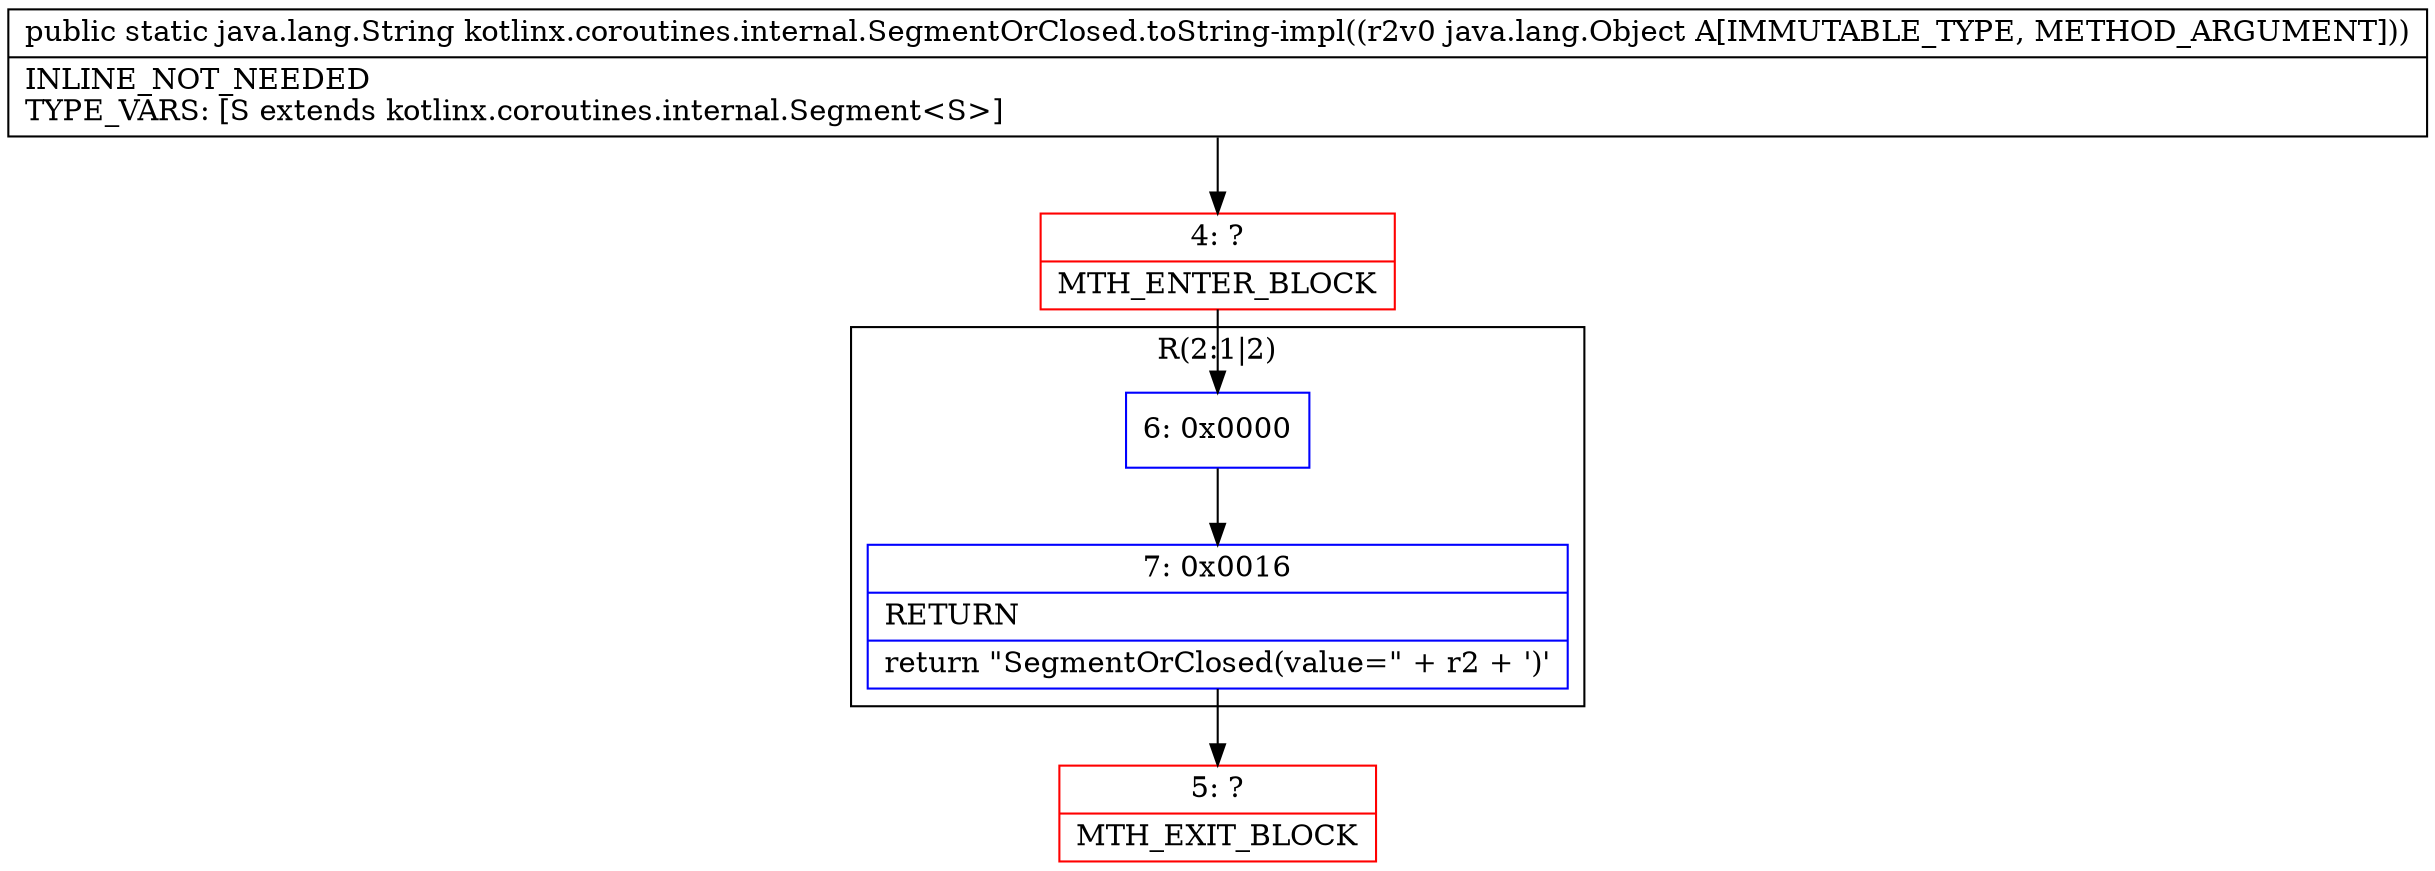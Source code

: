 digraph "CFG forkotlinx.coroutines.internal.SegmentOrClosed.toString\-impl(Ljava\/lang\/Object;)Ljava\/lang\/String;" {
subgraph cluster_Region_1107663001 {
label = "R(2:1|2)";
node [shape=record,color=blue];
Node_6 [shape=record,label="{6\:\ 0x0000}"];
Node_7 [shape=record,label="{7\:\ 0x0016|RETURN\l|return \"SegmentOrClosed(value=\" + r2 + ')'\l}"];
}
Node_4 [shape=record,color=red,label="{4\:\ ?|MTH_ENTER_BLOCK\l}"];
Node_5 [shape=record,color=red,label="{5\:\ ?|MTH_EXIT_BLOCK\l}"];
MethodNode[shape=record,label="{public static java.lang.String kotlinx.coroutines.internal.SegmentOrClosed.toString\-impl((r2v0 java.lang.Object A[IMMUTABLE_TYPE, METHOD_ARGUMENT]))  | INLINE_NOT_NEEDED\lTYPE_VARS: [S extends kotlinx.coroutines.internal.Segment\<S\>]\l}"];
MethodNode -> Node_4;Node_6 -> Node_7;
Node_7 -> Node_5;
Node_4 -> Node_6;
}


